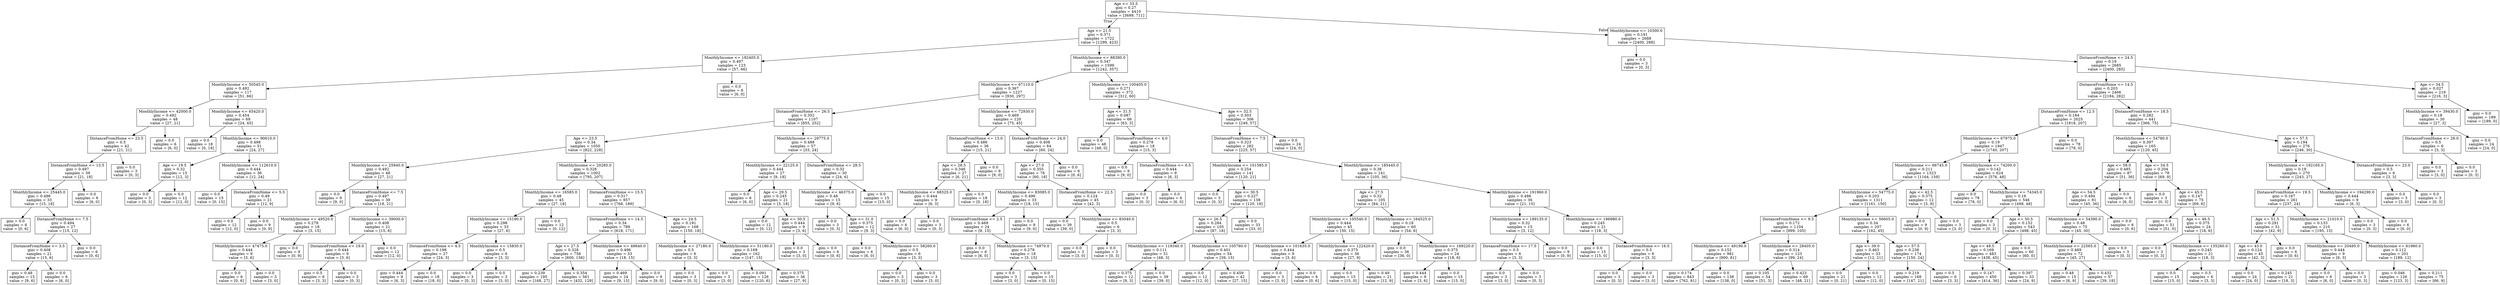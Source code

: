 digraph Tree {
node [shape=box] ;
0 [label="Age <= 33.5\ngini = 0.27\nsamples = 4410\nvalue = [3699, 711]"] ;
1 [label="Age <= 21.5\ngini = 0.371\nsamples = 1722\nvalue = [1299, 423]"] ;
0 -> 1 [labeldistance=2.5, labelangle=45, headlabel="True"] ;
2 [label="MonthlyIncome <= 182405.0\ngini = 0.497\nsamples = 123\nvalue = [57, 66]"] ;
1 -> 2 ;
3 [label="MonthlyIncome <= 50545.0\ngini = 0.492\nsamples = 117\nvalue = [51, 66]"] ;
2 -> 3 ;
4 [label="MonthlyIncome <= 42000.0\ngini = 0.492\nsamples = 48\nvalue = [27, 21]"] ;
3 -> 4 ;
5 [label="DistanceFromHome <= 23.5\ngini = 0.5\nsamples = 42\nvalue = [21, 21]"] ;
4 -> 5 ;
6 [label="DistanceFromHome <= 13.5\ngini = 0.497\nsamples = 39\nvalue = [21, 18]"] ;
5 -> 6 ;
7 [label="MonthlyIncome <= 25445.0\ngini = 0.496\nsamples = 33\nvalue = [15, 18]"] ;
6 -> 7 ;
8 [label="gini = 0.0\nsamples = 6\nvalue = [0, 6]"] ;
7 -> 8 ;
9 [label="DistanceFromHome <= 7.5\ngini = 0.494\nsamples = 27\nvalue = [15, 12]"] ;
7 -> 9 ;
10 [label="DistanceFromHome <= 3.5\ngini = 0.408\nsamples = 21\nvalue = [15, 6]"] ;
9 -> 10 ;
11 [label="gini = 0.48\nsamples = 15\nvalue = [9, 6]"] ;
10 -> 11 ;
12 [label="gini = 0.0\nsamples = 6\nvalue = [6, 0]"] ;
10 -> 12 ;
13 [label="gini = 0.0\nsamples = 6\nvalue = [0, 6]"] ;
9 -> 13 ;
14 [label="gini = 0.0\nsamples = 6\nvalue = [6, 0]"] ;
6 -> 14 ;
15 [label="gini = 0.0\nsamples = 3\nvalue = [0, 3]"] ;
5 -> 15 ;
16 [label="gini = 0.0\nsamples = 6\nvalue = [6, 0]"] ;
4 -> 16 ;
17 [label="MonthlyIncome <= 65420.0\ngini = 0.454\nsamples = 69\nvalue = [24, 45]"] ;
3 -> 17 ;
18 [label="gini = 0.0\nsamples = 18\nvalue = [0, 18]"] ;
17 -> 18 ;
19 [label="MonthlyIncome <= 90610.0\ngini = 0.498\nsamples = 51\nvalue = [24, 27]"] ;
17 -> 19 ;
20 [label="Age <= 19.5\ngini = 0.32\nsamples = 15\nvalue = [12, 3]"] ;
19 -> 20 ;
21 [label="gini = 0.0\nsamples = 3\nvalue = [0, 3]"] ;
20 -> 21 ;
22 [label="gini = 0.0\nsamples = 12\nvalue = [12, 0]"] ;
20 -> 22 ;
23 [label="MonthlyIncome <= 112610.0\ngini = 0.444\nsamples = 36\nvalue = [12, 24]"] ;
19 -> 23 ;
24 [label="gini = 0.0\nsamples = 15\nvalue = [0, 15]"] ;
23 -> 24 ;
25 [label="DistanceFromHome <= 5.5\ngini = 0.49\nsamples = 21\nvalue = [12, 9]"] ;
23 -> 25 ;
26 [label="gini = 0.0\nsamples = 12\nvalue = [12, 0]"] ;
25 -> 26 ;
27 [label="gini = 0.0\nsamples = 9\nvalue = [0, 9]"] ;
25 -> 27 ;
28 [label="gini = 0.0\nsamples = 6\nvalue = [6, 0]"] ;
2 -> 28 ;
29 [label="MonthlyIncome <= 88380.0\ngini = 0.347\nsamples = 1599\nvalue = [1242, 357]"] ;
1 -> 29 ;
30 [label="MonthlyIncome <= 67110.0\ngini = 0.367\nsamples = 1227\nvalue = [930, 297]"] ;
29 -> 30 ;
31 [label="DistanceFromHome <= 26.5\ngini = 0.352\nsamples = 1107\nvalue = [855, 252]"] ;
30 -> 31 ;
32 [label="Age <= 23.5\ngini = 0.34\nsamples = 1050\nvalue = [822, 228]"] ;
31 -> 32 ;
33 [label="MonthlyIncome <= 25940.0\ngini = 0.492\nsamples = 48\nvalue = [27, 21]"] ;
32 -> 33 ;
34 [label="gini = 0.0\nsamples = 9\nvalue = [9, 0]"] ;
33 -> 34 ;
35 [label="DistanceFromHome <= 7.5\ngini = 0.497\nsamples = 39\nvalue = [18, 21]"] ;
33 -> 35 ;
36 [label="MonthlyIncome <= 49520.0\ngini = 0.278\nsamples = 18\nvalue = [3, 15]"] ;
35 -> 36 ;
37 [label="MonthlyIncome <= 47475.0\ngini = 0.444\nsamples = 9\nvalue = [3, 6]"] ;
36 -> 37 ;
38 [label="gini = 0.0\nsamples = 6\nvalue = [0, 6]"] ;
37 -> 38 ;
39 [label="gini = 0.0\nsamples = 3\nvalue = [3, 0]"] ;
37 -> 39 ;
40 [label="gini = 0.0\nsamples = 9\nvalue = [0, 9]"] ;
36 -> 40 ;
41 [label="MonthlyIncome <= 39000.0\ngini = 0.408\nsamples = 21\nvalue = [15, 6]"] ;
35 -> 41 ;
42 [label="DistanceFromHome <= 19.0\ngini = 0.444\nsamples = 9\nvalue = [3, 6]"] ;
41 -> 42 ;
43 [label="gini = 0.5\nsamples = 6\nvalue = [3, 3]"] ;
42 -> 43 ;
44 [label="gini = 0.0\nsamples = 3\nvalue = [0, 3]"] ;
42 -> 44 ;
45 [label="gini = 0.0\nsamples = 12\nvalue = [12, 0]"] ;
41 -> 45 ;
46 [label="MonthlyIncome <= 20285.0\ngini = 0.328\nsamples = 1002\nvalue = [795, 207]"] ;
32 -> 46 ;
47 [label="MonthlyIncome <= 16585.0\ngini = 0.48\nsamples = 45\nvalue = [27, 18]"] ;
46 -> 47 ;
48 [label="MonthlyIncome <= 15190.0\ngini = 0.298\nsamples = 33\nvalue = [27, 6]"] ;
47 -> 48 ;
49 [label="DistanceFromHome <= 4.5\ngini = 0.198\nsamples = 27\nvalue = [24, 3]"] ;
48 -> 49 ;
50 [label="gini = 0.444\nsamples = 9\nvalue = [6, 3]"] ;
49 -> 50 ;
51 [label="gini = 0.0\nsamples = 18\nvalue = [18, 0]"] ;
49 -> 51 ;
52 [label="MonthlyIncome <= 15830.0\ngini = 0.5\nsamples = 6\nvalue = [3, 3]"] ;
48 -> 52 ;
53 [label="gini = 0.0\nsamples = 3\nvalue = [0, 3]"] ;
52 -> 53 ;
54 [label="gini = 0.0\nsamples = 3\nvalue = [3, 0]"] ;
52 -> 54 ;
55 [label="gini = 0.0\nsamples = 12\nvalue = [0, 12]"] ;
47 -> 55 ;
56 [label="DistanceFromHome <= 15.5\ngini = 0.317\nsamples = 957\nvalue = [768, 189]"] ;
46 -> 56 ;
57 [label="DistanceFromHome <= 14.5\ngini = 0.34\nsamples = 789\nvalue = [618, 171]"] ;
56 -> 57 ;
58 [label="Age <= 27.5\ngini = 0.328\nsamples = 756\nvalue = [600, 156]"] ;
57 -> 58 ;
59 [label="gini = 0.239\nsamples = 195\nvalue = [168, 27]"] ;
58 -> 59 ;
60 [label="gini = 0.354\nsamples = 561\nvalue = [432, 129]"] ;
58 -> 60 ;
61 [label="MonthlyIncome <= 49640.0\ngini = 0.496\nsamples = 33\nvalue = [18, 15]"] ;
57 -> 61 ;
62 [label="gini = 0.469\nsamples = 24\nvalue = [9, 15]"] ;
61 -> 62 ;
63 [label="gini = 0.0\nsamples = 9\nvalue = [9, 0]"] ;
61 -> 63 ;
64 [label="Age <= 24.5\ngini = 0.191\nsamples = 168\nvalue = [150, 18]"] ;
56 -> 64 ;
65 [label="MonthlyIncome <= 27180.0\ngini = 0.5\nsamples = 6\nvalue = [3, 3]"] ;
64 -> 65 ;
66 [label="gini = 0.0\nsamples = 3\nvalue = [0, 3]"] ;
65 -> 66 ;
67 [label="gini = 0.0\nsamples = 3\nvalue = [3, 0]"] ;
65 -> 67 ;
68 [label="MonthlyIncome <= 51180.0\ngini = 0.168\nsamples = 162\nvalue = [147, 15]"] ;
64 -> 68 ;
69 [label="gini = 0.091\nsamples = 126\nvalue = [120, 6]"] ;
68 -> 69 ;
70 [label="gini = 0.375\nsamples = 36\nvalue = [27, 9]"] ;
68 -> 70 ;
71 [label="MonthlyIncome <= 29775.0\ngini = 0.488\nsamples = 57\nvalue = [33, 24]"] ;
31 -> 71 ;
72 [label="MonthlyIncome <= 22125.0\ngini = 0.444\nsamples = 27\nvalue = [9, 18]"] ;
71 -> 72 ;
73 [label="gini = 0.0\nsamples = 6\nvalue = [6, 0]"] ;
72 -> 73 ;
74 [label="Age <= 29.5\ngini = 0.245\nsamples = 21\nvalue = [3, 18]"] ;
72 -> 74 ;
75 [label="gini = 0.0\nsamples = 12\nvalue = [0, 12]"] ;
74 -> 75 ;
76 [label="Age <= 30.5\ngini = 0.444\nsamples = 9\nvalue = [3, 6]"] ;
74 -> 76 ;
77 [label="gini = 0.0\nsamples = 3\nvalue = [3, 0]"] ;
76 -> 77 ;
78 [label="gini = 0.0\nsamples = 6\nvalue = [0, 6]"] ;
76 -> 78 ;
79 [label="DistanceFromHome <= 28.5\ngini = 0.32\nsamples = 30\nvalue = [24, 6]"] ;
71 -> 79 ;
80 [label="MonthlyIncome <= 46375.0\ngini = 0.48\nsamples = 15\nvalue = [9, 6]"] ;
79 -> 80 ;
81 [label="gini = 0.0\nsamples = 3\nvalue = [0, 3]"] ;
80 -> 81 ;
82 [label="Age <= 31.0\ngini = 0.375\nsamples = 12\nvalue = [9, 3]"] ;
80 -> 82 ;
83 [label="gini = 0.0\nsamples = 6\nvalue = [6, 0]"] ;
82 -> 83 ;
84 [label="MonthlyIncome <= 58260.0\ngini = 0.5\nsamples = 6\nvalue = [3, 3]"] ;
82 -> 84 ;
85 [label="gini = 0.0\nsamples = 3\nvalue = [0, 3]"] ;
84 -> 85 ;
86 [label="gini = 0.0\nsamples = 3\nvalue = [3, 0]"] ;
84 -> 86 ;
87 [label="gini = 0.0\nsamples = 15\nvalue = [15, 0]"] ;
79 -> 87 ;
88 [label="MonthlyIncome <= 72930.0\ngini = 0.469\nsamples = 120\nvalue = [75, 45]"] ;
30 -> 88 ;
89 [label="DistanceFromHome <= 13.0\ngini = 0.486\nsamples = 36\nvalue = [15, 21]"] ;
88 -> 89 ;
90 [label="Age <= 28.5\ngini = 0.346\nsamples = 27\nvalue = [6, 21]"] ;
89 -> 90 ;
91 [label="MonthlyIncome <= 68325.0\ngini = 0.444\nsamples = 9\nvalue = [6, 3]"] ;
90 -> 91 ;
92 [label="gini = 0.0\nsamples = 6\nvalue = [6, 0]"] ;
91 -> 92 ;
93 [label="gini = 0.0\nsamples = 3\nvalue = [0, 3]"] ;
91 -> 93 ;
94 [label="gini = 0.0\nsamples = 18\nvalue = [0, 18]"] ;
90 -> 94 ;
95 [label="gini = 0.0\nsamples = 9\nvalue = [9, 0]"] ;
89 -> 95 ;
96 [label="DistanceFromHome <= 24.0\ngini = 0.408\nsamples = 84\nvalue = [60, 24]"] ;
88 -> 96 ;
97 [label="Age <= 27.0\ngini = 0.355\nsamples = 78\nvalue = [60, 18]"] ;
96 -> 97 ;
98 [label="MonthlyIncome <= 83085.0\ngini = 0.496\nsamples = 33\nvalue = [18, 15]"] ;
97 -> 98 ;
99 [label="DistanceFromHome <= 2.5\ngini = 0.469\nsamples = 24\nvalue = [9, 15]"] ;
98 -> 99 ;
100 [label="gini = 0.0\nsamples = 6\nvalue = [6, 0]"] ;
99 -> 100 ;
101 [label="MonthlyIncome <= 74970.0\ngini = 0.278\nsamples = 18\nvalue = [3, 15]"] ;
99 -> 101 ;
102 [label="gini = 0.0\nsamples = 3\nvalue = [3, 0]"] ;
101 -> 102 ;
103 [label="gini = 0.0\nsamples = 15\nvalue = [0, 15]"] ;
101 -> 103 ;
104 [label="gini = 0.0\nsamples = 9\nvalue = [9, 0]"] ;
98 -> 104 ;
105 [label="DistanceFromHome <= 22.5\ngini = 0.124\nsamples = 45\nvalue = [42, 3]"] ;
97 -> 105 ;
106 [label="gini = 0.0\nsamples = 39\nvalue = [39, 0]"] ;
105 -> 106 ;
107 [label="MonthlyIncome <= 83040.0\ngini = 0.5\nsamples = 6\nvalue = [3, 3]"] ;
105 -> 107 ;
108 [label="gini = 0.0\nsamples = 3\nvalue = [3, 0]"] ;
107 -> 108 ;
109 [label="gini = 0.0\nsamples = 3\nvalue = [0, 3]"] ;
107 -> 109 ;
110 [label="gini = 0.0\nsamples = 6\nvalue = [0, 6]"] ;
96 -> 110 ;
111 [label="MonthlyIncome <= 100405.0\ngini = 0.271\nsamples = 372\nvalue = [312, 60]"] ;
29 -> 111 ;
112 [label="Age <= 31.5\ngini = 0.087\nsamples = 66\nvalue = [63, 3]"] ;
111 -> 112 ;
113 [label="gini = 0.0\nsamples = 48\nvalue = [48, 0]"] ;
112 -> 113 ;
114 [label="DistanceFromHome <= 4.0\ngini = 0.278\nsamples = 18\nvalue = [15, 3]"] ;
112 -> 114 ;
115 [label="gini = 0.0\nsamples = 9\nvalue = [9, 0]"] ;
114 -> 115 ;
116 [label="DistanceFromHome <= 6.5\ngini = 0.444\nsamples = 9\nvalue = [6, 3]"] ;
114 -> 116 ;
117 [label="gini = 0.0\nsamples = 3\nvalue = [0, 3]"] ;
116 -> 117 ;
118 [label="gini = 0.0\nsamples = 6\nvalue = [6, 0]"] ;
116 -> 118 ;
119 [label="Age <= 32.5\ngini = 0.303\nsamples = 306\nvalue = [249, 57]"] ;
111 -> 119 ;
120 [label="DistanceFromHome <= 7.5\ngini = 0.323\nsamples = 282\nvalue = [225, 57]"] ;
119 -> 120 ;
121 [label="MonthlyIncome <= 101585.0\ngini = 0.254\nsamples = 141\nvalue = [120, 21]"] ;
120 -> 121 ;
122 [label="gini = 0.0\nsamples = 3\nvalue = [0, 3]"] ;
121 -> 122 ;
123 [label="Age <= 30.5\ngini = 0.227\nsamples = 138\nvalue = [120, 18]"] ;
121 -> 123 ;
124 [label="Age <= 26.5\ngini = 0.284\nsamples = 105\nvalue = [87, 18]"] ;
123 -> 124 ;
125 [label="MonthlyIncome <= 119340.0\ngini = 0.111\nsamples = 51\nvalue = [48, 3]"] ;
124 -> 125 ;
126 [label="gini = 0.375\nsamples = 12\nvalue = [9, 3]"] ;
125 -> 126 ;
127 [label="gini = 0.0\nsamples = 39\nvalue = [39, 0]"] ;
125 -> 127 ;
128 [label="MonthlyIncome <= 105760.0\ngini = 0.401\nsamples = 54\nvalue = [39, 15]"] ;
124 -> 128 ;
129 [label="gini = 0.0\nsamples = 12\nvalue = [12, 0]"] ;
128 -> 129 ;
130 [label="gini = 0.459\nsamples = 42\nvalue = [27, 15]"] ;
128 -> 130 ;
131 [label="gini = 0.0\nsamples = 33\nvalue = [33, 0]"] ;
123 -> 131 ;
132 [label="MonthlyIncome <= 185445.0\ngini = 0.38\nsamples = 141\nvalue = [105, 36]"] ;
120 -> 132 ;
133 [label="Age <= 27.5\ngini = 0.32\nsamples = 105\nvalue = [84, 21]"] ;
132 -> 133 ;
134 [label="MonthlyIncome <= 105540.0\ngini = 0.444\nsamples = 45\nvalue = [30, 15]"] ;
133 -> 134 ;
135 [label="MonthlyIncome <= 101635.0\ngini = 0.444\nsamples = 9\nvalue = [3, 6]"] ;
134 -> 135 ;
136 [label="gini = 0.0\nsamples = 3\nvalue = [3, 0]"] ;
135 -> 136 ;
137 [label="gini = 0.0\nsamples = 6\nvalue = [0, 6]"] ;
135 -> 137 ;
138 [label="MonthlyIncome <= 122420.0\ngini = 0.375\nsamples = 36\nvalue = [27, 9]"] ;
134 -> 138 ;
139 [label="gini = 0.0\nsamples = 15\nvalue = [15, 0]"] ;
138 -> 139 ;
140 [label="gini = 0.49\nsamples = 21\nvalue = [12, 9]"] ;
138 -> 140 ;
141 [label="MonthlyIncome <= 164525.0\ngini = 0.18\nsamples = 60\nvalue = [54, 6]"] ;
133 -> 141 ;
142 [label="gini = 0.0\nsamples = 36\nvalue = [36, 0]"] ;
141 -> 142 ;
143 [label="MonthlyIncome <= 169220.0\ngini = 0.375\nsamples = 24\nvalue = [18, 6]"] ;
141 -> 143 ;
144 [label="gini = 0.444\nsamples = 9\nvalue = [3, 6]"] ;
143 -> 144 ;
145 [label="gini = 0.0\nsamples = 15\nvalue = [15, 0]"] ;
143 -> 145 ;
146 [label="MonthlyIncome <= 191960.0\ngini = 0.486\nsamples = 36\nvalue = [21, 15]"] ;
132 -> 146 ;
147 [label="MonthlyIncome <= 189135.0\ngini = 0.32\nsamples = 15\nvalue = [3, 12]"] ;
146 -> 147 ;
148 [label="DistanceFromHome <= 17.5\ngini = 0.5\nsamples = 6\nvalue = [3, 3]"] ;
147 -> 148 ;
149 [label="gini = 0.0\nsamples = 3\nvalue = [3, 0]"] ;
148 -> 149 ;
150 [label="gini = 0.0\nsamples = 3\nvalue = [0, 3]"] ;
148 -> 150 ;
151 [label="gini = 0.0\nsamples = 9\nvalue = [0, 9]"] ;
147 -> 151 ;
152 [label="MonthlyIncome <= 196980.0\ngini = 0.245\nsamples = 21\nvalue = [18, 3]"] ;
146 -> 152 ;
153 [label="gini = 0.0\nsamples = 15\nvalue = [15, 0]"] ;
152 -> 153 ;
154 [label="DistanceFromHome <= 16.5\ngini = 0.5\nsamples = 6\nvalue = [3, 3]"] ;
152 -> 154 ;
155 [label="gini = 0.0\nsamples = 3\nvalue = [0, 3]"] ;
154 -> 155 ;
156 [label="gini = 0.0\nsamples = 3\nvalue = [3, 0]"] ;
154 -> 156 ;
157 [label="gini = 0.0\nsamples = 24\nvalue = [24, 0]"] ;
119 -> 157 ;
158 [label="MonthlyIncome <= 10300.0\ngini = 0.191\nsamples = 2688\nvalue = [2400, 288]"] ;
0 -> 158 [labeldistance=2.5, labelangle=-45, headlabel="False"] ;
159 [label="gini = 0.0\nsamples = 3\nvalue = [0, 3]"] ;
158 -> 159 ;
160 [label="DistanceFromHome <= 24.5\ngini = 0.19\nsamples = 2685\nvalue = [2400, 285]"] ;
158 -> 160 ;
161 [label="DistanceFromHome <= 14.5\ngini = 0.203\nsamples = 2466\nvalue = [2184, 282]"] ;
160 -> 161 ;
162 [label="DistanceFromHome <= 12.5\ngini = 0.184\nsamples = 2025\nvalue = [1818, 207]"] ;
161 -> 162 ;
163 [label="MonthlyIncome <= 67975.0\ngini = 0.19\nsamples = 1947\nvalue = [1740, 207]"] ;
162 -> 163 ;
164 [label="MonthlyIncome <= 66745.0\ngini = 0.211\nsamples = 1323\nvalue = [1164, 159]"] ;
163 -> 164 ;
165 [label="MonthlyIncome <= 54775.0\ngini = 0.203\nsamples = 1311\nvalue = [1161, 150]"] ;
164 -> 165 ;
166 [label="DistanceFromHome <= 9.5\ngini = 0.172\nsamples = 1104\nvalue = [999, 105]"] ;
165 -> 166 ;
167 [label="MonthlyIncome <= 49190.0\ngini = 0.152\nsamples = 981\nvalue = [900, 81]"] ;
166 -> 167 ;
168 [label="gini = 0.174\nsamples = 843\nvalue = [762, 81]"] ;
167 -> 168 ;
169 [label="gini = 0.0\nsamples = 138\nvalue = [138, 0]"] ;
167 -> 169 ;
170 [label="MonthlyIncome <= 28405.0\ngini = 0.314\nsamples = 123\nvalue = [99, 24]"] ;
166 -> 170 ;
171 [label="gini = 0.105\nsamples = 54\nvalue = [51, 3]"] ;
170 -> 171 ;
172 [label="gini = 0.423\nsamples = 69\nvalue = [48, 21]"] ;
170 -> 172 ;
173 [label="MonthlyIncome <= 56605.0\ngini = 0.34\nsamples = 207\nvalue = [162, 45]"] ;
165 -> 173 ;
174 [label="Age <= 39.0\ngini = 0.463\nsamples = 33\nvalue = [12, 21]"] ;
173 -> 174 ;
175 [label="gini = 0.0\nsamples = 21\nvalue = [0, 21]"] ;
174 -> 175 ;
176 [label="gini = 0.0\nsamples = 12\nvalue = [12, 0]"] ;
174 -> 176 ;
177 [label="Age <= 57.5\ngini = 0.238\nsamples = 174\nvalue = [150, 24]"] ;
173 -> 177 ;
178 [label="gini = 0.219\nsamples = 168\nvalue = [147, 21]"] ;
177 -> 178 ;
179 [label="gini = 0.5\nsamples = 6\nvalue = [3, 3]"] ;
177 -> 179 ;
180 [label="Age <= 42.5\ngini = 0.375\nsamples = 12\nvalue = [3, 9]"] ;
164 -> 180 ;
181 [label="gini = 0.0\nsamples = 9\nvalue = [0, 9]"] ;
180 -> 181 ;
182 [label="gini = 0.0\nsamples = 3\nvalue = [3, 0]"] ;
180 -> 182 ;
183 [label="MonthlyIncome <= 74200.0\ngini = 0.142\nsamples = 624\nvalue = [576, 48]"] ;
163 -> 183 ;
184 [label="gini = 0.0\nsamples = 78\nvalue = [78, 0]"] ;
183 -> 184 ;
185 [label="MonthlyIncome <= 74345.0\ngini = 0.16\nsamples = 546\nvalue = [498, 48]"] ;
183 -> 185 ;
186 [label="gini = 0.0\nsamples = 3\nvalue = [0, 3]"] ;
185 -> 186 ;
187 [label="Age <= 50.5\ngini = 0.152\nsamples = 543\nvalue = [498, 45]"] ;
185 -> 187 ;
188 [label="Age <= 48.5\ngini = 0.169\nsamples = 483\nvalue = [438, 45]"] ;
187 -> 188 ;
189 [label="gini = 0.147\nsamples = 450\nvalue = [414, 36]"] ;
188 -> 189 ;
190 [label="gini = 0.397\nsamples = 33\nvalue = [24, 9]"] ;
188 -> 190 ;
191 [label="gini = 0.0\nsamples = 60\nvalue = [60, 0]"] ;
187 -> 191 ;
192 [label="gini = 0.0\nsamples = 78\nvalue = [78, 0]"] ;
162 -> 192 ;
193 [label="DistanceFromHome <= 18.5\ngini = 0.282\nsamples = 441\nvalue = [366, 75]"] ;
161 -> 193 ;
194 [label="MonthlyIncome <= 54780.0\ngini = 0.397\nsamples = 165\nvalue = [120, 45]"] ;
193 -> 194 ;
195 [label="Age <= 58.0\ngini = 0.485\nsamples = 87\nvalue = [51, 36]"] ;
194 -> 195 ;
196 [label="Age <= 54.5\ngini = 0.494\nsamples = 81\nvalue = [45, 36]"] ;
195 -> 196 ;
197 [label="MonthlyIncome <= 54390.0\ngini = 0.48\nsamples = 75\nvalue = [45, 30]"] ;
196 -> 197 ;
198 [label="MonthlyIncome <= 22565.0\ngini = 0.469\nsamples = 72\nvalue = [45, 27]"] ;
197 -> 198 ;
199 [label="gini = 0.48\nsamples = 15\nvalue = [6, 9]"] ;
198 -> 199 ;
200 [label="gini = 0.432\nsamples = 57\nvalue = [39, 18]"] ;
198 -> 200 ;
201 [label="gini = 0.0\nsamples = 3\nvalue = [0, 3]"] ;
197 -> 201 ;
202 [label="gini = 0.0\nsamples = 6\nvalue = [0, 6]"] ;
196 -> 202 ;
203 [label="gini = 0.0\nsamples = 6\nvalue = [6, 0]"] ;
195 -> 203 ;
204 [label="Age <= 34.5\ngini = 0.204\nsamples = 78\nvalue = [69, 9]"] ;
194 -> 204 ;
205 [label="gini = 0.0\nsamples = 3\nvalue = [0, 3]"] ;
204 -> 205 ;
206 [label="Age <= 45.5\ngini = 0.147\nsamples = 75\nvalue = [69, 6]"] ;
204 -> 206 ;
207 [label="gini = 0.0\nsamples = 51\nvalue = [51, 0]"] ;
206 -> 207 ;
208 [label="Age <= 46.5\ngini = 0.375\nsamples = 24\nvalue = [18, 6]"] ;
206 -> 208 ;
209 [label="gini = 0.0\nsamples = 3\nvalue = [0, 3]"] ;
208 -> 209 ;
210 [label="MonthlyIncome <= 135260.0\ngini = 0.245\nsamples = 21\nvalue = [18, 3]"] ;
208 -> 210 ;
211 [label="gini = 0.0\nsamples = 15\nvalue = [15, 0]"] ;
210 -> 211 ;
212 [label="gini = 0.5\nsamples = 6\nvalue = [3, 3]"] ;
210 -> 212 ;
213 [label="Age <= 57.5\ngini = 0.194\nsamples = 276\nvalue = [246, 30]"] ;
193 -> 213 ;
214 [label="MonthlyIncome <= 192165.0\ngini = 0.18\nsamples = 270\nvalue = [243, 27]"] ;
213 -> 214 ;
215 [label="DistanceFromHome <= 19.5\ngini = 0.167\nsamples = 261\nvalue = [237, 24]"] ;
214 -> 215 ;
216 [label="Age <= 51.5\ngini = 0.291\nsamples = 51\nvalue = [42, 9]"] ;
215 -> 216 ;
217 [label="Age <= 43.0\ngini = 0.124\nsamples = 45\nvalue = [42, 3]"] ;
216 -> 217 ;
218 [label="gini = 0.0\nsamples = 24\nvalue = [24, 0]"] ;
217 -> 218 ;
219 [label="gini = 0.245\nsamples = 21\nvalue = [18, 3]"] ;
217 -> 219 ;
220 [label="gini = 0.0\nsamples = 6\nvalue = [0, 6]"] ;
216 -> 220 ;
221 [label="MonthlyIncome <= 21010.0\ngini = 0.133\nsamples = 210\nvalue = [195, 15]"] ;
215 -> 221 ;
222 [label="MonthlyIncome <= 20495.0\ngini = 0.444\nsamples = 9\nvalue = [6, 3]"] ;
221 -> 222 ;
223 [label="gini = 0.0\nsamples = 6\nvalue = [6, 0]"] ;
222 -> 223 ;
224 [label="gini = 0.0\nsamples = 3\nvalue = [0, 3]"] ;
222 -> 224 ;
225 [label="MonthlyIncome <= 61960.0\ngini = 0.112\nsamples = 201\nvalue = [189, 12]"] ;
221 -> 225 ;
226 [label="gini = 0.046\nsamples = 126\nvalue = [123, 3]"] ;
225 -> 226 ;
227 [label="gini = 0.211\nsamples = 75\nvalue = [66, 9]"] ;
225 -> 227 ;
228 [label="MonthlyIncome <= 194290.0\ngini = 0.444\nsamples = 9\nvalue = [6, 3]"] ;
214 -> 228 ;
229 [label="gini = 0.0\nsamples = 3\nvalue = [0, 3]"] ;
228 -> 229 ;
230 [label="gini = 0.0\nsamples = 6\nvalue = [6, 0]"] ;
228 -> 230 ;
231 [label="DistanceFromHome <= 23.0\ngini = 0.5\nsamples = 6\nvalue = [3, 3]"] ;
213 -> 231 ;
232 [label="gini = 0.0\nsamples = 3\nvalue = [3, 0]"] ;
231 -> 232 ;
233 [label="gini = 0.0\nsamples = 3\nvalue = [0, 3]"] ;
231 -> 233 ;
234 [label="Age <= 34.5\ngini = 0.027\nsamples = 219\nvalue = [216, 3]"] ;
160 -> 234 ;
235 [label="MonthlyIncome <= 39430.0\ngini = 0.18\nsamples = 30\nvalue = [27, 3]"] ;
234 -> 235 ;
236 [label="DistanceFromHome <= 26.0\ngini = 0.5\nsamples = 6\nvalue = [3, 3]"] ;
235 -> 236 ;
237 [label="gini = 0.0\nsamples = 3\nvalue = [3, 0]"] ;
236 -> 237 ;
238 [label="gini = 0.0\nsamples = 3\nvalue = [0, 3]"] ;
236 -> 238 ;
239 [label="gini = 0.0\nsamples = 24\nvalue = [24, 0]"] ;
235 -> 239 ;
240 [label="gini = 0.0\nsamples = 189\nvalue = [189, 0]"] ;
234 -> 240 ;
}